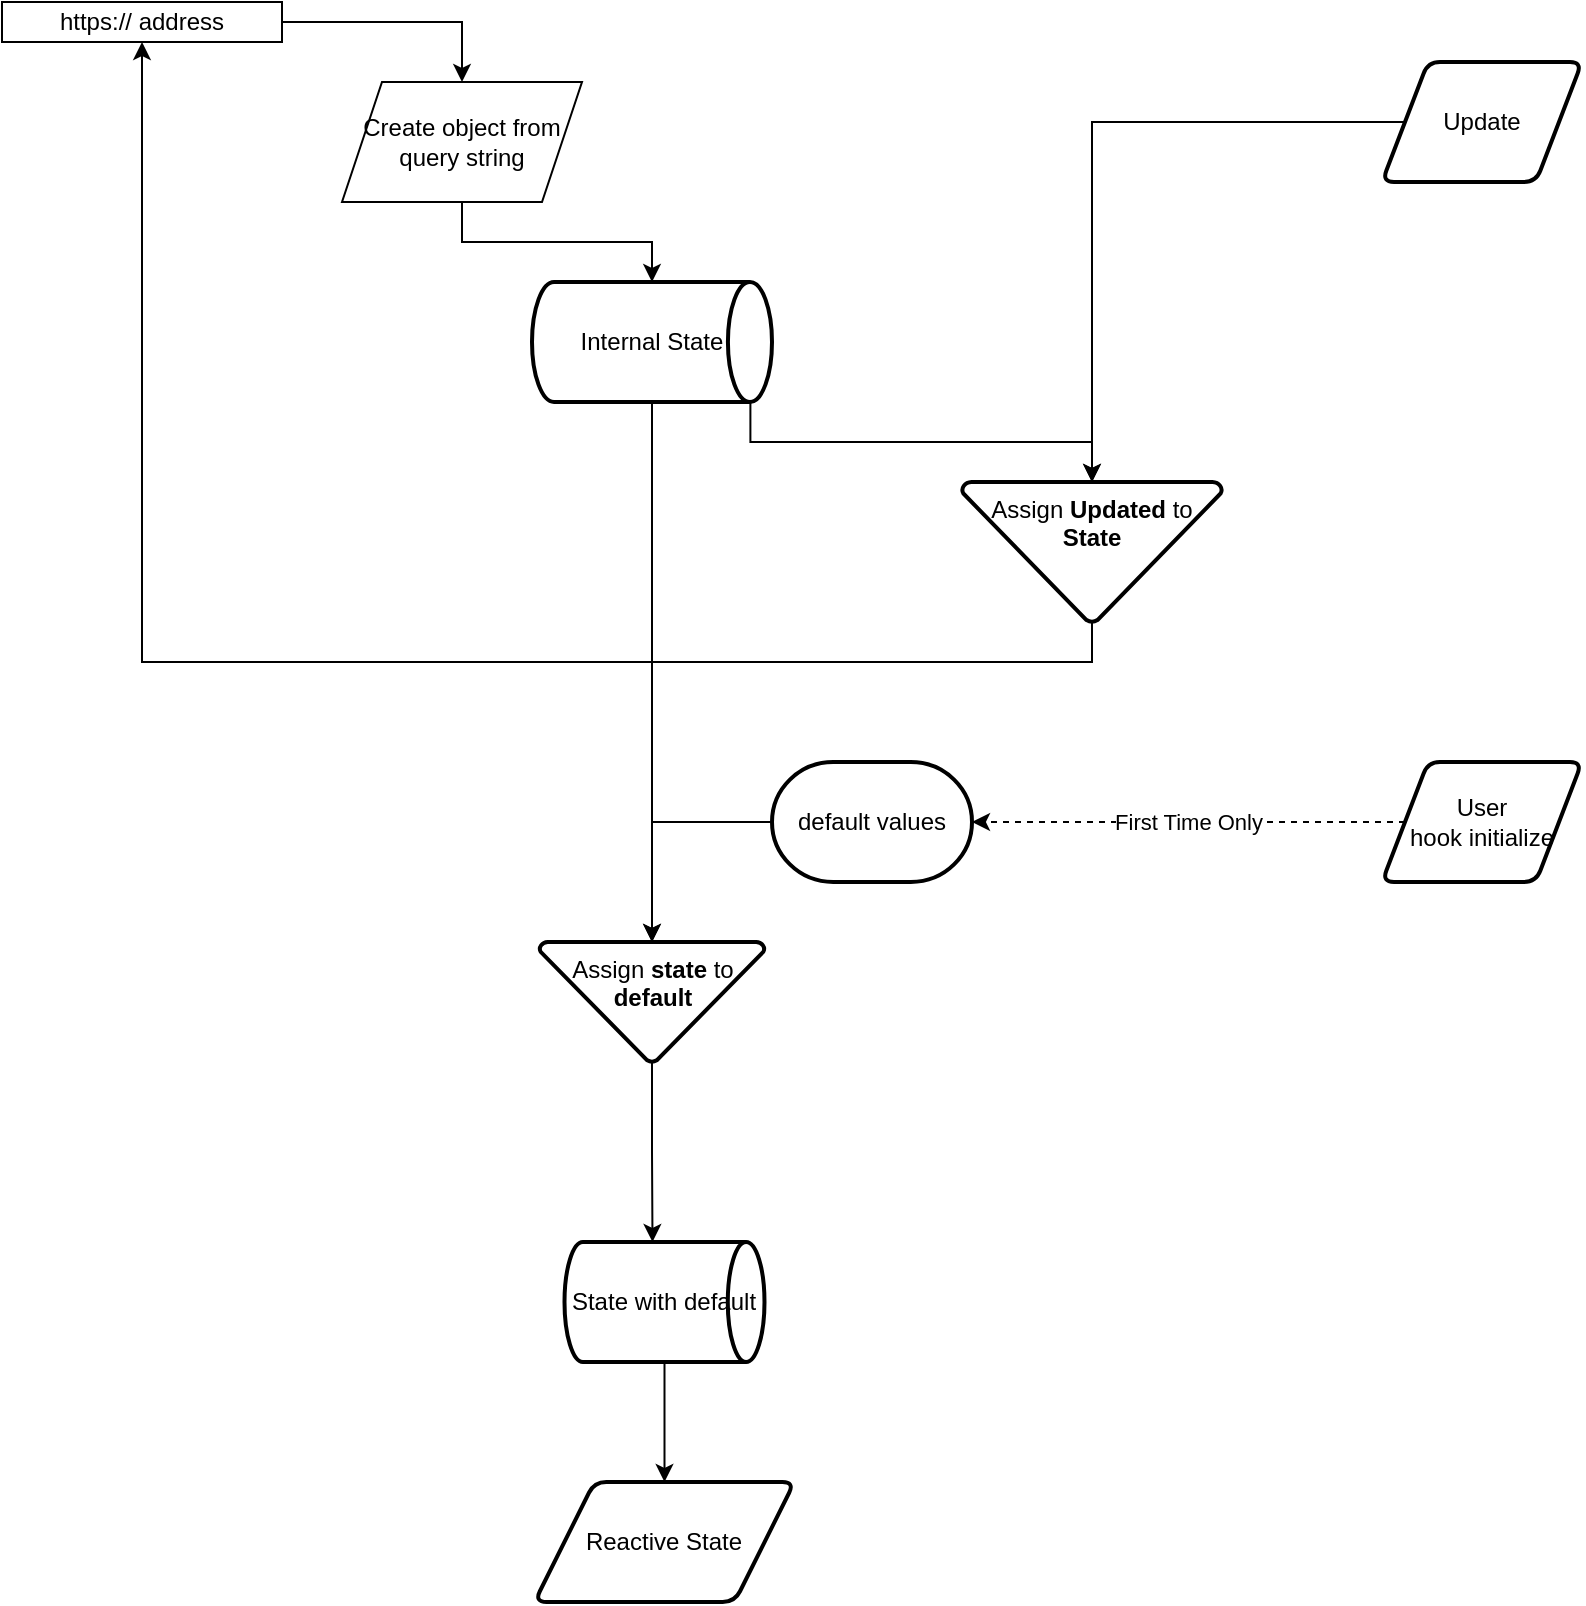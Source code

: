 <mxfile version="13.6.5" type="github">
  <diagram id="g-dJj73_B-CQeTkTSlfj" name="Page-1">
    <mxGraphModel dx="1422" dy="794" grid="1" gridSize="10" guides="1" tooltips="1" connect="1" arrows="1" fold="1" page="1" pageScale="1" pageWidth="850" pageHeight="1100" math="0" shadow="0">
      <root>
        <mxCell id="0" />
        <mxCell id="1" parent="0" />
        <mxCell id="xWdUxK7S5y9jz6Cce3uR-5" value="" style="edgeStyle=orthogonalEdgeStyle;rounded=0;orthogonalLoop=1;jettySize=auto;html=1;" edge="1" parent="1" source="xWdUxK7S5y9jz6Cce3uR-1" target="xWdUxK7S5y9jz6Cce3uR-4">
          <mxGeometry relative="1" as="geometry" />
        </mxCell>
        <mxCell id="xWdUxK7S5y9jz6Cce3uR-1" value="https:// address" style="rounded=0;whiteSpace=wrap;html=1;" vertex="1" parent="1">
          <mxGeometry x="40" y="140" width="140" height="20" as="geometry" />
        </mxCell>
        <mxCell id="xWdUxK7S5y9jz6Cce3uR-7" value="First Time Only" style="edgeStyle=orthogonalEdgeStyle;rounded=0;orthogonalLoop=1;jettySize=auto;html=1;entryX=1;entryY=0.5;entryDx=0;entryDy=0;entryPerimeter=0;dashed=1;" edge="1" parent="1" source="xWdUxK7S5y9jz6Cce3uR-2" target="xWdUxK7S5y9jz6Cce3uR-21">
          <mxGeometry relative="1" as="geometry" />
        </mxCell>
        <mxCell id="xWdUxK7S5y9jz6Cce3uR-2" value="User&lt;br&gt;hook initialize" style="shape=parallelogram;html=1;strokeWidth=2;perimeter=parallelogramPerimeter;whiteSpace=wrap;rounded=1;arcSize=12;size=0.23;" vertex="1" parent="1">
          <mxGeometry x="730" y="520" width="100" height="60" as="geometry" />
        </mxCell>
        <mxCell id="xWdUxK7S5y9jz6Cce3uR-3" value="Reactive State" style="shape=parallelogram;html=1;strokeWidth=2;perimeter=parallelogramPerimeter;whiteSpace=wrap;rounded=1;arcSize=12;size=0.23;" vertex="1" parent="1">
          <mxGeometry x="306.25" y="880" width="130" height="60" as="geometry" />
        </mxCell>
        <mxCell id="xWdUxK7S5y9jz6Cce3uR-11" style="edgeStyle=orthogonalEdgeStyle;rounded=0;orthogonalLoop=1;jettySize=auto;html=1;entryX=0.5;entryY=0;entryDx=0;entryDy=0;entryPerimeter=0;" edge="1" parent="1" source="xWdUxK7S5y9jz6Cce3uR-4" target="xWdUxK7S5y9jz6Cce3uR-8">
          <mxGeometry relative="1" as="geometry">
            <mxPoint x="270" y="330" as="targetPoint" />
          </mxGeometry>
        </mxCell>
        <mxCell id="xWdUxK7S5y9jz6Cce3uR-4" value="Create object from query string" style="shape=parallelogram;perimeter=parallelogramPerimeter;whiteSpace=wrap;html=1;fixedSize=1;rounded=0;" vertex="1" parent="1">
          <mxGeometry x="210" y="180" width="120" height="60" as="geometry" />
        </mxCell>
        <mxCell id="xWdUxK7S5y9jz6Cce3uR-12" style="edgeStyle=orthogonalEdgeStyle;rounded=0;orthogonalLoop=1;jettySize=auto;html=1;entryX=0.5;entryY=0;entryDx=0;entryDy=0;entryPerimeter=0;" edge="1" parent="1" source="xWdUxK7S5y9jz6Cce3uR-8" target="xWdUxK7S5y9jz6Cce3uR-22">
          <mxGeometry relative="1" as="geometry" />
        </mxCell>
        <mxCell id="xWdUxK7S5y9jz6Cce3uR-18" style="edgeStyle=orthogonalEdgeStyle;rounded=0;orthogonalLoop=1;jettySize=auto;html=1;entryX=0.5;entryY=0;entryDx=0;entryDy=0;entryPerimeter=0;exitX=0.91;exitY=1;exitDx=0;exitDy=0;exitPerimeter=0;" edge="1" parent="1" source="xWdUxK7S5y9jz6Cce3uR-8" target="xWdUxK7S5y9jz6Cce3uR-15">
          <mxGeometry relative="1" as="geometry" />
        </mxCell>
        <mxCell id="xWdUxK7S5y9jz6Cce3uR-8" value="Internal State" style="strokeWidth=2;html=1;shape=mxgraph.flowchart.direct_data;whiteSpace=wrap;" vertex="1" parent="1">
          <mxGeometry x="305" y="280" width="120" height="60" as="geometry" />
        </mxCell>
        <mxCell id="xWdUxK7S5y9jz6Cce3uR-16" style="edgeStyle=orthogonalEdgeStyle;rounded=0;orthogonalLoop=1;jettySize=auto;html=1;entryX=0.5;entryY=0;entryDx=0;entryDy=0;entryPerimeter=0;" edge="1" parent="1" source="xWdUxK7S5y9jz6Cce3uR-13" target="xWdUxK7S5y9jz6Cce3uR-15">
          <mxGeometry relative="1" as="geometry" />
        </mxCell>
        <mxCell id="xWdUxK7S5y9jz6Cce3uR-13" value="Update" style="shape=parallelogram;html=1;strokeWidth=2;perimeter=parallelogramPerimeter;whiteSpace=wrap;rounded=1;arcSize=12;size=0.23;" vertex="1" parent="1">
          <mxGeometry x="730" y="170" width="100" height="60" as="geometry" />
        </mxCell>
        <mxCell id="xWdUxK7S5y9jz6Cce3uR-19" style="edgeStyle=orthogonalEdgeStyle;rounded=0;orthogonalLoop=1;jettySize=auto;html=1;entryX=0.5;entryY=1;entryDx=0;entryDy=0;exitX=0.5;exitY=1;exitDx=0;exitDy=0;exitPerimeter=0;" edge="1" parent="1" source="xWdUxK7S5y9jz6Cce3uR-15" target="xWdUxK7S5y9jz6Cce3uR-1">
          <mxGeometry relative="1" as="geometry" />
        </mxCell>
        <mxCell id="xWdUxK7S5y9jz6Cce3uR-15" value="Assign &lt;b&gt;Updated&lt;/b&gt;&amp;nbsp;to &lt;b&gt;State&lt;/b&gt;" style="strokeWidth=2;html=1;shape=mxgraph.flowchart.merge_or_storage;whiteSpace=wrap;verticalAlign=top;" vertex="1" parent="1">
          <mxGeometry x="520" y="380" width="130" height="70" as="geometry" />
        </mxCell>
        <mxCell id="xWdUxK7S5y9jz6Cce3uR-21" value="default values" style="strokeWidth=2;html=1;shape=mxgraph.flowchart.terminator;whiteSpace=wrap;" vertex="1" parent="1">
          <mxGeometry x="425" y="520" width="100" height="60" as="geometry" />
        </mxCell>
        <mxCell id="xWdUxK7S5y9jz6Cce3uR-25" style="edgeStyle=orthogonalEdgeStyle;rounded=0;orthogonalLoop=1;jettySize=auto;html=1;exitX=0.5;exitY=1;exitDx=0;exitDy=0;exitPerimeter=0;entryX=0.44;entryY=0;entryDx=0;entryDy=0;startArrow=none;startFill=0;entryPerimeter=0;" edge="1" parent="1" source="xWdUxK7S5y9jz6Cce3uR-22" target="xWdUxK7S5y9jz6Cce3uR-26">
          <mxGeometry relative="1" as="geometry" />
        </mxCell>
        <mxCell id="xWdUxK7S5y9jz6Cce3uR-22" value="Assign &lt;b&gt;state&lt;/b&gt;&amp;nbsp;to &lt;b&gt;default&lt;/b&gt;" style="strokeWidth=2;html=1;shape=mxgraph.flowchart.merge_or_storage;whiteSpace=wrap;verticalAlign=top;" vertex="1" parent="1">
          <mxGeometry x="308.75" y="610" width="112.5" height="60" as="geometry" />
        </mxCell>
        <mxCell id="xWdUxK7S5y9jz6Cce3uR-24" style="edgeStyle=orthogonalEdgeStyle;rounded=0;orthogonalLoop=1;jettySize=auto;html=1;entryX=0.5;entryY=0;entryDx=0;entryDy=0;entryPerimeter=0;exitX=0;exitY=0.5;exitDx=0;exitDy=0;exitPerimeter=0;" edge="1" parent="1" source="xWdUxK7S5y9jz6Cce3uR-21" target="xWdUxK7S5y9jz6Cce3uR-22">
          <mxGeometry relative="1" as="geometry">
            <mxPoint x="375" y="350" as="sourcePoint" />
            <mxPoint x="366.25" y="620" as="targetPoint" />
          </mxGeometry>
        </mxCell>
        <mxCell id="xWdUxK7S5y9jz6Cce3uR-27" style="edgeStyle=orthogonalEdgeStyle;rounded=0;orthogonalLoop=1;jettySize=auto;html=1;entryX=0.5;entryY=0;entryDx=0;entryDy=0;startArrow=none;startFill=0;" edge="1" parent="1" source="xWdUxK7S5y9jz6Cce3uR-26" target="xWdUxK7S5y9jz6Cce3uR-3">
          <mxGeometry relative="1" as="geometry" />
        </mxCell>
        <mxCell id="xWdUxK7S5y9jz6Cce3uR-26" value="State with default" style="strokeWidth=2;html=1;shape=mxgraph.flowchart.direct_data;whiteSpace=wrap;" vertex="1" parent="1">
          <mxGeometry x="321.25" y="760" width="100" height="60" as="geometry" />
        </mxCell>
      </root>
    </mxGraphModel>
  </diagram>
</mxfile>
